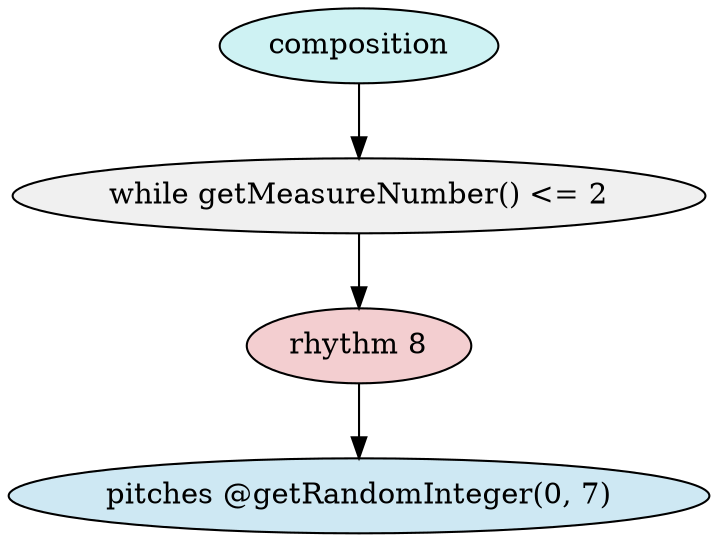 digraph compositionModel {
    graph [ordering="out"];
    n0 [fillcolor="#cef2f3",style="filled",label="composition"];
    n1 [fillcolor="#f0f0f0",style="filled",label="while getMeasureNumber() <= 2"];
    n0 -> n1;
    n2 [fillcolor="#f3ced0",style="filled",label="rhythm 8"];
    n1 -> n2;
    n3 [fillcolor="#cee8f3",style="filled",label="pitches @getRandomInteger(0, 7)"];
    n2 -> n3;
}
